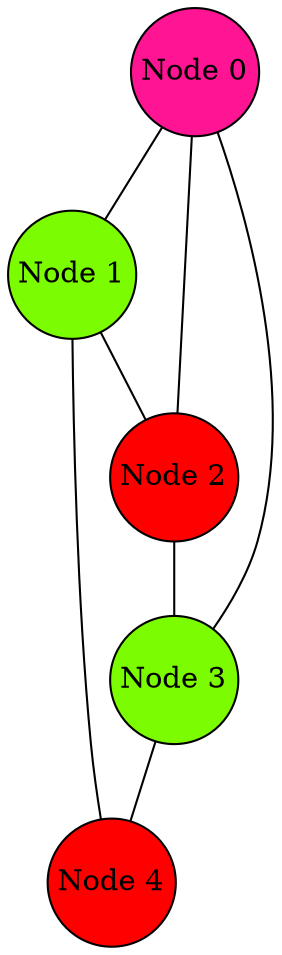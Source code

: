 digraph HelloGraph {
	node [shape="circle", style="filled", margin="0.01"];
	edge [dir="none"];

	"Node 0" [fillcolor="deeppink"]
	"Node 1" [fillcolor="lawngreen"]
	"Node 2" [fillcolor="red"]
	"Node 3" [fillcolor="lawngreen"]
	"Node 4" [fillcolor="red"]

	"Node 0" -> "Node 1";
	"Node 0" -> "Node 2";
	"Node 0" -> "Node 3";
	"Node 1" -> "Node 2";
	"Node 1" -> "Node 4";
	"Node 2" -> "Node 3";
	"Node 3" -> "Node 4";
}
